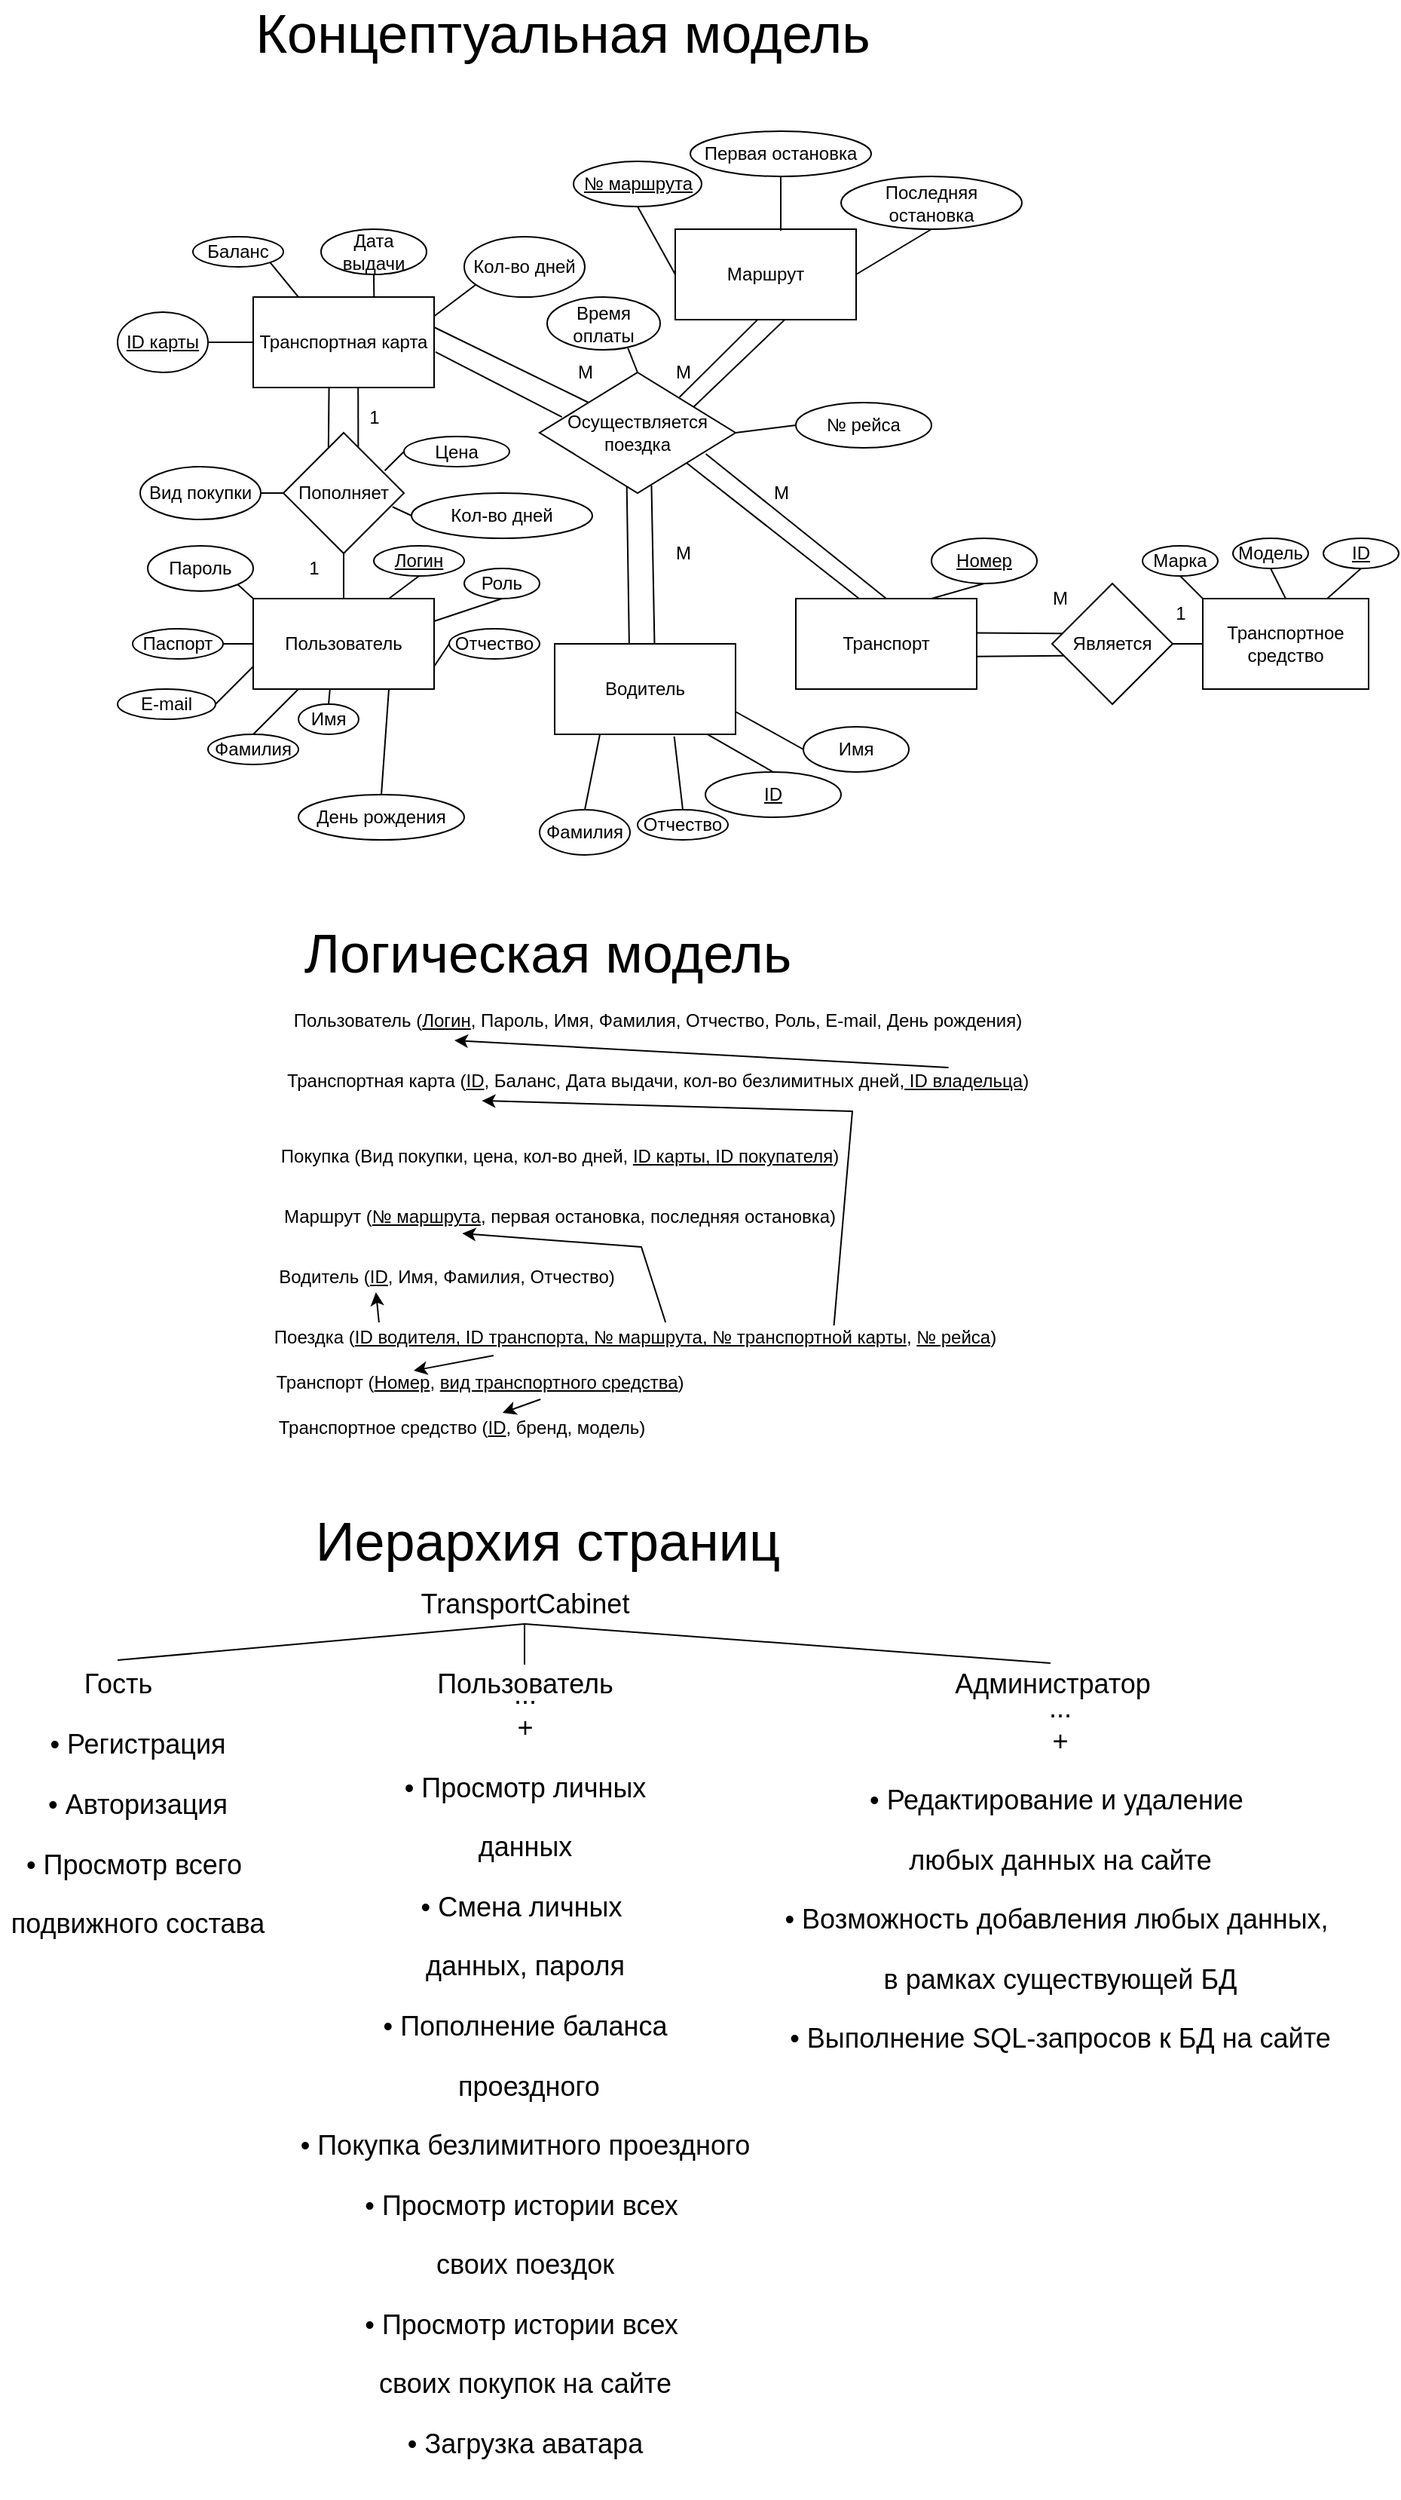 <mxfile version="15.8.7" type="device"><diagram id="BBsrVsb9NO6aEAZsvxdc" name="Страница 1"><mxGraphModel dx="2192" dy="865" grid="1" gridSize="10" guides="1" tooltips="1" connect="1" arrows="1" fold="1" page="1" pageScale="1" pageWidth="850" pageHeight="1100" math="0" shadow="0"><root><mxCell id="0"/><mxCell id="1" parent="0"/><mxCell id="VJ9PdGM6GAFw2BLf82Xo-2" value="Транспорт" style="rounded=0;whiteSpace=wrap;html=1;" parent="1" vertex="1"><mxGeometry x="470" y="480" width="120" height="60" as="geometry"/></mxCell><mxCell id="VJ9PdGM6GAFw2BLf82Xo-8" value="Транспортная карта" style="whiteSpace=wrap;html=1;" parent="1" vertex="1"><mxGeometry x="110" y="280" width="120" height="60" as="geometry"/></mxCell><mxCell id="VJ9PdGM6GAFw2BLf82Xo-9" value="Пользователь" style="rounded=0;whiteSpace=wrap;html=1;" parent="1" vertex="1"><mxGeometry x="110" y="480" width="120" height="60" as="geometry"/></mxCell><mxCell id="VJ9PdGM6GAFw2BLf82Xo-11" value="Пополняет" style="rhombus;whiteSpace=wrap;html=1;" parent="1" vertex="1"><mxGeometry x="130" y="370" width="80" height="80" as="geometry"/></mxCell><mxCell id="Q5PD0B3kbmkicRVHVQnM-1" value="" style="endArrow=none;html=1;rounded=0;exitX=0.5;exitY=0;exitDx=0;exitDy=0;entryX=0.5;entryY=1;entryDx=0;entryDy=0;" parent="1" source="VJ9PdGM6GAFw2BLf82Xo-9" target="VJ9PdGM6GAFw2BLf82Xo-11" edge="1"><mxGeometry width="50" height="50" relative="1" as="geometry"><mxPoint x="560" y="570" as="sourcePoint"/><mxPoint x="610" y="520" as="targetPoint"/></mxGeometry></mxCell><mxCell id="Q5PD0B3kbmkicRVHVQnM-2" value="" style="endArrow=none;html=1;rounded=0;exitX=0.374;exitY=0.121;exitDx=0;exitDy=0;entryX=0.419;entryY=1.003;entryDx=0;entryDy=0;entryPerimeter=0;exitPerimeter=0;" parent="1" source="VJ9PdGM6GAFw2BLf82Xo-11" target="VJ9PdGM6GAFw2BLf82Xo-8" edge="1"><mxGeometry width="50" height="50" relative="1" as="geometry"><mxPoint x="560" y="570" as="sourcePoint"/><mxPoint x="610" y="520" as="targetPoint"/></mxGeometry></mxCell><mxCell id="Q5PD0B3kbmkicRVHVQnM-3" value="" style="endArrow=none;html=1;rounded=0;entryX=0.58;entryY=1;entryDx=0;entryDy=0;entryPerimeter=0;exitX=0.621;exitY=0.124;exitDx=0;exitDy=0;exitPerimeter=0;" parent="1" source="VJ9PdGM6GAFw2BLf82Xo-11" target="VJ9PdGM6GAFw2BLf82Xo-8" edge="1"><mxGeometry width="50" height="50" relative="1" as="geometry"><mxPoint x="180" y="380" as="sourcePoint"/><mxPoint x="230" y="320" as="targetPoint"/></mxGeometry></mxCell><mxCell id="Q5PD0B3kbmkicRVHVQnM-4" value="1" style="text;html=1;align=center;verticalAlign=middle;resizable=0;points=[];autosize=1;strokeColor=none;fillColor=none;" parent="1" vertex="1"><mxGeometry x="140" y="450" width="20" height="20" as="geometry"/></mxCell><mxCell id="Q5PD0B3kbmkicRVHVQnM-5" value="1" style="text;html=1;align=center;verticalAlign=middle;resizable=0;points=[];autosize=1;strokeColor=none;fillColor=none;" parent="1" vertex="1"><mxGeometry x="180" y="350" width="20" height="20" as="geometry"/></mxCell><mxCell id="Q5PD0B3kbmkicRVHVQnM-6" value="&lt;u&gt;ID карты&lt;/u&gt;" style="ellipse;whiteSpace=wrap;html=1;" parent="1" vertex="1"><mxGeometry x="20" y="290" width="60" height="40" as="geometry"/></mxCell><mxCell id="Q5PD0B3kbmkicRVHVQnM-10" value="Баланс" style="ellipse;whiteSpace=wrap;html=1;" parent="1" vertex="1"><mxGeometry x="70" y="240" width="60" height="20" as="geometry"/></mxCell><mxCell id="Q5PD0B3kbmkicRVHVQnM-11" value="Дата выдачи" style="ellipse;whiteSpace=wrap;html=1;" parent="1" vertex="1"><mxGeometry x="155" y="235" width="70" height="30" as="geometry"/></mxCell><mxCell id="Q5PD0B3kbmkicRVHVQnM-12" value="Кол-во дней" style="ellipse;whiteSpace=wrap;html=1;" parent="1" vertex="1"><mxGeometry x="250" y="240" width="80" height="40" as="geometry"/></mxCell><mxCell id="y8G3c6xXSQOifNAGWiET-1" value="Водитель" style="rounded=0;whiteSpace=wrap;html=1;" parent="1" vertex="1"><mxGeometry x="310" y="510" width="120" height="60" as="geometry"/></mxCell><mxCell id="y8G3c6xXSQOifNAGWiET-21" value="" style="endArrow=none;html=1;rounded=0;entryX=0.571;entryY=0.937;entryDx=0;entryDy=0;entryPerimeter=0;exitX=0.552;exitY=0;exitDx=0;exitDy=0;exitPerimeter=0;" parent="1" source="y8G3c6xXSQOifNAGWiET-1" target="7fytejyC-Trc65dEIerY-5" edge="1"><mxGeometry width="50" height="50" relative="1" as="geometry"><mxPoint x="370" y="510" as="sourcePoint"/><mxPoint x="690" y="630" as="targetPoint"/></mxGeometry></mxCell><mxCell id="y8G3c6xXSQOifNAGWiET-33" value="Транспортное средство" style="rounded=0;whiteSpace=wrap;html=1;" parent="1" vertex="1"><mxGeometry x="740" y="480" width="110" height="60" as="geometry"/></mxCell><mxCell id="y8G3c6xXSQOifNAGWiET-34" value="Является" style="rhombus;whiteSpace=wrap;html=1;" parent="1" vertex="1"><mxGeometry x="640" y="470" width="80" height="80" as="geometry"/></mxCell><mxCell id="y8G3c6xXSQOifNAGWiET-35" value="" style="endArrow=none;html=1;rounded=0;exitX=1.002;exitY=0.38;exitDx=0;exitDy=0;exitPerimeter=0;entryX=0.084;entryY=0.414;entryDx=0;entryDy=0;entryPerimeter=0;" parent="1" source="VJ9PdGM6GAFw2BLf82Xo-2" target="y8G3c6xXSQOifNAGWiET-34" edge="1"><mxGeometry width="50" height="50" relative="1" as="geometry"><mxPoint x="517" y="480" as="sourcePoint"/><mxPoint x="670" y="503" as="targetPoint"/></mxGeometry></mxCell><mxCell id="y8G3c6xXSQOifNAGWiET-36" value="" style="endArrow=none;html=1;rounded=0;exitX=1.002;exitY=0.64;exitDx=0;exitDy=0;exitPerimeter=0;entryX=0.099;entryY=0.598;entryDx=0;entryDy=0;entryPerimeter=0;" parent="1" source="VJ9PdGM6GAFw2BLf82Xo-2" target="y8G3c6xXSQOifNAGWiET-34" edge="1"><mxGeometry width="50" height="50" relative="1" as="geometry"><mxPoint x="520" y="540" as="sourcePoint"/><mxPoint x="670" y="518" as="targetPoint"/></mxGeometry></mxCell><mxCell id="y8G3c6xXSQOifNAGWiET-37" value="" style="endArrow=none;html=1;rounded=0;entryX=0;entryY=0.5;entryDx=0;entryDy=0;exitX=1;exitY=0.5;exitDx=0;exitDy=0;" parent="1" source="y8G3c6xXSQOifNAGWiET-34" target="y8G3c6xXSQOifNAGWiET-33" edge="1"><mxGeometry width="50" height="50" relative="1" as="geometry"><mxPoint x="520" y="540" as="sourcePoint"/><mxPoint x="570" y="490" as="targetPoint"/></mxGeometry></mxCell><mxCell id="NyPLq1rfokeVwP26kTzo-1" value="" style="endArrow=none;html=1;rounded=0;exitX=1;exitY=0.5;exitDx=0;exitDy=0;entryX=0;entryY=0.5;entryDx=0;entryDy=0;" parent="1" source="Q5PD0B3kbmkicRVHVQnM-6" target="VJ9PdGM6GAFw2BLf82Xo-8" edge="1"><mxGeometry width="50" height="50" relative="1" as="geometry"><mxPoint x="470" y="460" as="sourcePoint"/><mxPoint x="520" y="410" as="targetPoint"/></mxGeometry></mxCell><mxCell id="NyPLq1rfokeVwP26kTzo-2" value="" style="endArrow=none;html=1;rounded=0;exitX=1;exitY=1;exitDx=0;exitDy=0;entryX=0.25;entryY=0;entryDx=0;entryDy=0;entryPerimeter=0;" parent="1" source="Q5PD0B3kbmkicRVHVQnM-10" target="VJ9PdGM6GAFw2BLf82Xo-8" edge="1"><mxGeometry width="50" height="50" relative="1" as="geometry"><mxPoint x="110" y="300" as="sourcePoint"/><mxPoint x="160" y="250" as="targetPoint"/></mxGeometry></mxCell><mxCell id="NyPLq1rfokeVwP26kTzo-3" value="" style="endArrow=none;html=1;rounded=0;entryX=0.5;entryY=1;entryDx=0;entryDy=0;exitX=0.668;exitY=0;exitDx=0;exitDy=0;exitPerimeter=0;" parent="1" source="VJ9PdGM6GAFw2BLf82Xo-8" target="Q5PD0B3kbmkicRVHVQnM-11" edge="1"><mxGeometry width="50" height="50" relative="1" as="geometry"><mxPoint x="170" y="310" as="sourcePoint"/><mxPoint x="220" y="260" as="targetPoint"/></mxGeometry></mxCell><mxCell id="NyPLq1rfokeVwP26kTzo-4" value="" style="endArrow=none;html=1;rounded=0;exitX=1;exitY=0.212;exitDx=0;exitDy=0;exitPerimeter=0;entryX=0.097;entryY=0.794;entryDx=0;entryDy=0;entryPerimeter=0;" parent="1" source="VJ9PdGM6GAFw2BLf82Xo-8" target="Q5PD0B3kbmkicRVHVQnM-12" edge="1"><mxGeometry width="50" height="50" relative="1" as="geometry"><mxPoint x="250" y="320" as="sourcePoint"/><mxPoint x="260" y="270" as="targetPoint"/></mxGeometry></mxCell><mxCell id="NyPLq1rfokeVwP26kTzo-6" value="Паспорт" style="ellipse;whiteSpace=wrap;html=1;" parent="1" vertex="1"><mxGeometry x="30" y="500" width="60" height="20" as="geometry"/></mxCell><mxCell id="NyPLq1rfokeVwP26kTzo-7" value="Марка" style="ellipse;whiteSpace=wrap;html=1;" parent="1" vertex="1"><mxGeometry x="700" y="445" width="50" height="20" as="geometry"/></mxCell><mxCell id="NyPLq1rfokeVwP26kTzo-8" value="Модель" style="ellipse;whiteSpace=wrap;html=1;" parent="1" vertex="1"><mxGeometry x="760" y="440" width="50" height="20" as="geometry"/></mxCell><mxCell id="NyPLq1rfokeVwP26kTzo-9" value="&lt;u&gt;Номер&lt;/u&gt;" style="ellipse;whiteSpace=wrap;html=1;" parent="1" vertex="1"><mxGeometry x="560" y="440" width="70" height="30" as="geometry"/></mxCell><mxCell id="NyPLq1rfokeVwP26kTzo-10" value="&lt;u&gt;ID&lt;/u&gt;" style="ellipse;whiteSpace=wrap;html=1;" parent="1" vertex="1"><mxGeometry x="820" y="440" width="50" height="20" as="geometry"/></mxCell><mxCell id="NyPLq1rfokeVwP26kTzo-11" value="" style="endArrow=none;html=1;rounded=0;exitX=0.5;exitY=1;exitDx=0;exitDy=0;entryX=0;entryY=0;entryDx=0;entryDy=0;" parent="1" source="NyPLq1rfokeVwP26kTzo-7" target="y8G3c6xXSQOifNAGWiET-33" edge="1"><mxGeometry width="50" height="50" relative="1" as="geometry"><mxPoint x="480" y="280" as="sourcePoint"/><mxPoint x="530" y="230" as="targetPoint"/></mxGeometry></mxCell><mxCell id="NyPLq1rfokeVwP26kTzo-13" value="" style="endArrow=none;html=1;rounded=0;exitX=0.75;exitY=0;exitDx=0;exitDy=0;entryX=0.5;entryY=1;entryDx=0;entryDy=0;" parent="1" source="y8G3c6xXSQOifNAGWiET-33" target="NyPLq1rfokeVwP26kTzo-10" edge="1"><mxGeometry width="50" height="50" relative="1" as="geometry"><mxPoint x="640" y="260" as="sourcePoint"/><mxPoint x="690" y="210" as="targetPoint"/></mxGeometry></mxCell><mxCell id="NyPLq1rfokeVwP26kTzo-14" value="" style="endArrow=none;html=1;rounded=0;exitX=0.5;exitY=0;exitDx=0;exitDy=0;entryX=0.5;entryY=1;entryDx=0;entryDy=0;" parent="1" source="y8G3c6xXSQOifNAGWiET-33" target="NyPLq1rfokeVwP26kTzo-8" edge="1"><mxGeometry width="50" height="50" relative="1" as="geometry"><mxPoint x="610" y="250" as="sourcePoint"/><mxPoint x="660" y="200" as="targetPoint"/></mxGeometry></mxCell><mxCell id="NyPLq1rfokeVwP26kTzo-15" value="" style="endArrow=none;html=1;rounded=0;exitX=0.75;exitY=0;exitDx=0;exitDy=0;entryX=0.5;entryY=1;entryDx=0;entryDy=0;" parent="1" source="VJ9PdGM6GAFw2BLf82Xo-2" target="NyPLq1rfokeVwP26kTzo-9" edge="1"><mxGeometry width="50" height="50" relative="1" as="geometry"><mxPoint x="670" y="410" as="sourcePoint"/><mxPoint x="720" y="360" as="targetPoint"/></mxGeometry></mxCell><mxCell id="NyPLq1rfokeVwP26kTzo-16" value="" style="endArrow=none;html=1;rounded=0;entryX=0;entryY=0.5;entryDx=0;entryDy=0;exitX=1;exitY=0.5;exitDx=0;exitDy=0;" parent="1" source="NyPLq1rfokeVwP26kTzo-6" target="VJ9PdGM6GAFw2BLf82Xo-9" edge="1"><mxGeometry width="50" height="50" relative="1" as="geometry"><mxPoint x="50" y="600" as="sourcePoint"/><mxPoint x="100" y="550" as="targetPoint"/></mxGeometry></mxCell><mxCell id="NyPLq1rfokeVwP26kTzo-17" value="Фамилия" style="ellipse;whiteSpace=wrap;html=1;" parent="1" vertex="1"><mxGeometry x="80" y="570" width="60" height="20" as="geometry"/></mxCell><mxCell id="NyPLq1rfokeVwP26kTzo-18" value="Имя" style="ellipse;whiteSpace=wrap;html=1;" parent="1" vertex="1"><mxGeometry x="140" y="550" width="40" height="20" as="geometry"/></mxCell><mxCell id="NyPLq1rfokeVwP26kTzo-19" value="Отчество" style="ellipse;whiteSpace=wrap;html=1;" parent="1" vertex="1"><mxGeometry x="240" y="500" width="60" height="20" as="geometry"/></mxCell><mxCell id="NyPLq1rfokeVwP26kTzo-20" value="" style="endArrow=none;html=1;rounded=0;entryX=0.25;entryY=1;entryDx=0;entryDy=0;exitX=0.5;exitY=0;exitDx=0;exitDy=0;" parent="1" source="NyPLq1rfokeVwP26kTzo-17" target="VJ9PdGM6GAFw2BLf82Xo-9" edge="1"><mxGeometry width="50" height="50" relative="1" as="geometry"><mxPoint x="100" y="600" as="sourcePoint"/><mxPoint x="150" y="550" as="targetPoint"/></mxGeometry></mxCell><mxCell id="NyPLq1rfokeVwP26kTzo-21" value="" style="endArrow=none;html=1;rounded=0;entryX=0.424;entryY=1.004;entryDx=0;entryDy=0;entryPerimeter=0;exitX=0.5;exitY=0;exitDx=0;exitDy=0;" parent="1" source="NyPLq1rfokeVwP26kTzo-18" target="VJ9PdGM6GAFw2BLf82Xo-9" edge="1"><mxGeometry width="50" height="50" relative="1" as="geometry"><mxPoint x="130" y="650" as="sourcePoint"/><mxPoint x="180" y="600" as="targetPoint"/></mxGeometry></mxCell><mxCell id="NyPLq1rfokeVwP26kTzo-22" value="" style="endArrow=none;html=1;rounded=0;entryX=1;entryY=0.75;entryDx=0;entryDy=0;exitX=0;exitY=0.5;exitDx=0;exitDy=0;" parent="1" source="NyPLq1rfokeVwP26kTzo-19" target="VJ9PdGM6GAFw2BLf82Xo-9" edge="1"><mxGeometry width="50" height="50" relative="1" as="geometry"><mxPoint x="210" y="670" as="sourcePoint"/><mxPoint x="260" y="620" as="targetPoint"/></mxGeometry></mxCell><mxCell id="NyPLq1rfokeVwP26kTzo-45" value="1" style="text;html=1;align=center;verticalAlign=middle;resizable=0;points=[];autosize=1;strokeColor=none;fillColor=none;" parent="1" vertex="1"><mxGeometry x="715" y="480" width="20" height="20" as="geometry"/></mxCell><mxCell id="NyPLq1rfokeVwP26kTzo-46" value="М" style="text;html=1;align=center;verticalAlign=middle;resizable=0;points=[];autosize=1;strokeColor=none;fillColor=none;" parent="1" vertex="1"><mxGeometry x="630" y="470" width="30" height="20" as="geometry"/></mxCell><mxCell id="NyPLq1rfokeVwP26kTzo-51" value="&lt;u&gt;ID&lt;br&gt;&lt;/u&gt;" style="ellipse;whiteSpace=wrap;html=1;" parent="1" vertex="1"><mxGeometry x="410" y="595" width="90" height="30" as="geometry"/></mxCell><mxCell id="NyPLq1rfokeVwP26kTzo-52" value="" style="endArrow=none;html=1;rounded=0;exitX=0.5;exitY=0;exitDx=0;exitDy=0;entryX=0.847;entryY=1.004;entryDx=0;entryDy=0;entryPerimeter=0;" parent="1" source="NyPLq1rfokeVwP26kTzo-51" target="y8G3c6xXSQOifNAGWiET-1" edge="1"><mxGeometry width="50" height="50" relative="1" as="geometry"><mxPoint x="470" y="760" as="sourcePoint"/><mxPoint x="520" y="710" as="targetPoint"/></mxGeometry></mxCell><mxCell id="NyPLq1rfokeVwP26kTzo-54" value="&lt;u&gt;Логин&lt;/u&gt;" style="ellipse;whiteSpace=wrap;html=1;" parent="1" vertex="1"><mxGeometry x="190" y="445" width="60" height="20" as="geometry"/></mxCell><mxCell id="NyPLq1rfokeVwP26kTzo-57" value="Пароль" style="ellipse;whiteSpace=wrap;html=1;" parent="1" vertex="1"><mxGeometry x="40" y="445" width="70" height="30" as="geometry"/></mxCell><mxCell id="NyPLq1rfokeVwP26kTzo-58" value="" style="endArrow=none;html=1;rounded=0;exitX=0.75;exitY=0;exitDx=0;exitDy=0;entryX=0.5;entryY=1;entryDx=0;entryDy=0;" parent="1" source="VJ9PdGM6GAFw2BLf82Xo-9" target="NyPLq1rfokeVwP26kTzo-54" edge="1"><mxGeometry width="50" height="50" relative="1" as="geometry"><mxPoint x="270" y="530" as="sourcePoint"/><mxPoint x="250" y="470" as="targetPoint"/></mxGeometry></mxCell><mxCell id="NyPLq1rfokeVwP26kTzo-59" value="" style="endArrow=none;html=1;rounded=0;entryX=1;entryY=1;entryDx=0;entryDy=0;exitX=0;exitY=0;exitDx=0;exitDy=0;" parent="1" source="VJ9PdGM6GAFw2BLf82Xo-9" target="NyPLq1rfokeVwP26kTzo-57" edge="1"><mxGeometry width="50" height="50" relative="1" as="geometry"><mxPoint x="90" y="520" as="sourcePoint"/><mxPoint x="140" y="470" as="targetPoint"/></mxGeometry></mxCell><mxCell id="o10xM4zknLzZU_p4f_Pc-1" value="Роль" style="ellipse;whiteSpace=wrap;html=1;" parent="1" vertex="1"><mxGeometry x="250" y="460" width="50" height="20" as="geometry"/></mxCell><mxCell id="o10xM4zknLzZU_p4f_Pc-2" value="" style="endArrow=none;html=1;rounded=0;exitX=1;exitY=0.25;exitDx=0;exitDy=0;entryX=0.5;entryY=1;entryDx=0;entryDy=0;" parent="1" source="VJ9PdGM6GAFw2BLf82Xo-9" target="o10xM4zknLzZU_p4f_Pc-1" edge="1"><mxGeometry width="50" height="50" relative="1" as="geometry"><mxPoint x="370" y="510" as="sourcePoint"/><mxPoint x="420" y="460" as="targetPoint"/></mxGeometry></mxCell><mxCell id="7fytejyC-Trc65dEIerY-5" value="Осуществляется поездка" style="rhombus;whiteSpace=wrap;html=1;" parent="1" vertex="1"><mxGeometry x="300" y="330" width="130" height="80" as="geometry"/></mxCell><mxCell id="7fytejyC-Trc65dEIerY-7" value="№ рейса" style="ellipse;whiteSpace=wrap;html=1;" parent="1" vertex="1"><mxGeometry x="470" y="350" width="90" height="30" as="geometry"/></mxCell><mxCell id="7fytejyC-Trc65dEIerY-8" value="" style="endArrow=none;html=1;rounded=0;exitX=0;exitY=0;exitDx=0;exitDy=0;" parent="1" source="7fytejyC-Trc65dEIerY-5" edge="1"><mxGeometry width="50" height="50" relative="1" as="geometry"><mxPoint x="270" y="360" as="sourcePoint"/><mxPoint x="230" y="300" as="targetPoint"/></mxGeometry></mxCell><mxCell id="7fytejyC-Trc65dEIerY-9" value="" style="endArrow=none;html=1;rounded=0;exitX=0.114;exitY=0.37;exitDx=0;exitDy=0;exitPerimeter=0;entryX=1.008;entryY=0.607;entryDx=0;entryDy=0;entryPerimeter=0;" parent="1" source="7fytejyC-Trc65dEIerY-5" target="VJ9PdGM6GAFw2BLf82Xo-8" edge="1"><mxGeometry width="50" height="50" relative="1" as="geometry"><mxPoint x="420" y="510" as="sourcePoint"/><mxPoint x="470" y="460" as="targetPoint"/></mxGeometry></mxCell><mxCell id="7fytejyC-Trc65dEIerY-10" value="" style="endArrow=none;html=1;rounded=0;exitX=0.35;exitY=0;exitDx=0;exitDy=0;entryX=1;entryY=1;entryDx=0;entryDy=0;exitPerimeter=0;" parent="1" source="VJ9PdGM6GAFw2BLf82Xo-2" target="7fytejyC-Trc65dEIerY-5" edge="1"><mxGeometry width="50" height="50" relative="1" as="geometry"><mxPoint x="450" y="470" as="sourcePoint"/><mxPoint x="500" y="420" as="targetPoint"/></mxGeometry></mxCell><mxCell id="7fytejyC-Trc65dEIerY-12" value="М" style="text;html=1;align=center;verticalAlign=middle;resizable=0;points=[];autosize=1;strokeColor=none;fillColor=none;" parent="1" vertex="1"><mxGeometry x="315" y="320" width="30" height="20" as="geometry"/></mxCell><mxCell id="7fytejyC-Trc65dEIerY-13" value="М" style="text;html=1;align=center;verticalAlign=middle;resizable=0;points=[];autosize=1;strokeColor=none;fillColor=none;" parent="1" vertex="1"><mxGeometry x="445" y="400" width="30" height="20" as="geometry"/></mxCell><mxCell id="7fytejyC-Trc65dEIerY-15" value="" style="endArrow=none;html=1;rounded=0;entryX=0;entryY=0.5;entryDx=0;entryDy=0;exitX=1;exitY=0.5;exitDx=0;exitDy=0;" parent="1" source="7fytejyC-Trc65dEIerY-5" target="7fytejyC-Trc65dEIerY-7" edge="1"><mxGeometry width="50" height="50" relative="1" as="geometry"><mxPoint x="500" y="430" as="sourcePoint"/><mxPoint x="550" y="380" as="targetPoint"/></mxGeometry></mxCell><mxCell id="7fytejyC-Trc65dEIerY-17" value="Имя" style="ellipse;whiteSpace=wrap;html=1;" parent="1" vertex="1"><mxGeometry x="475" y="565" width="70" height="30" as="geometry"/></mxCell><mxCell id="7fytejyC-Trc65dEIerY-18" value="Фамилия" style="ellipse;whiteSpace=wrap;html=1;" parent="1" vertex="1"><mxGeometry x="300" y="620" width="60" height="30" as="geometry"/></mxCell><mxCell id="7fytejyC-Trc65dEIerY-19" value="" style="endArrow=none;html=1;rounded=0;exitX=0.5;exitY=0;exitDx=0;exitDy=0;entryX=0.25;entryY=1;entryDx=0;entryDy=0;" parent="1" source="7fytejyC-Trc65dEIerY-18" target="y8G3c6xXSQOifNAGWiET-1" edge="1"><mxGeometry width="50" height="50" relative="1" as="geometry"><mxPoint x="420" y="580" as="sourcePoint"/><mxPoint x="470" y="530" as="targetPoint"/></mxGeometry></mxCell><mxCell id="7fytejyC-Trc65dEIerY-20" value="" style="endArrow=none;html=1;rounded=0;exitX=0;exitY=0.5;exitDx=0;exitDy=0;entryX=1;entryY=0.75;entryDx=0;entryDy=0;" parent="1" source="7fytejyC-Trc65dEIerY-17" target="y8G3c6xXSQOifNAGWiET-1" edge="1"><mxGeometry width="50" height="50" relative="1" as="geometry"><mxPoint x="420" y="590" as="sourcePoint"/><mxPoint x="470" y="540" as="targetPoint"/></mxGeometry></mxCell><mxCell id="7fytejyC-Trc65dEIerY-21" value="М" style="text;html=1;align=center;verticalAlign=middle;resizable=0;points=[];autosize=1;strokeColor=none;fillColor=none;" parent="1" vertex="1"><mxGeometry x="380" y="440" width="30" height="20" as="geometry"/></mxCell><mxCell id="7fytejyC-Trc65dEIerY-22" value="" style="endArrow=none;html=1;rounded=0;entryX=0.445;entryY=0.95;entryDx=0;entryDy=0;entryPerimeter=0;exitX=0.412;exitY=-0.007;exitDx=0;exitDy=0;exitPerimeter=0;" parent="1" source="y8G3c6xXSQOifNAGWiET-1" target="7fytejyC-Trc65dEIerY-5" edge="1"><mxGeometry width="50" height="50" relative="1" as="geometry"><mxPoint x="260" y="460" as="sourcePoint"/><mxPoint x="310" y="410" as="targetPoint"/></mxGeometry></mxCell><mxCell id="7fytejyC-Trc65dEIerY-23" value="" style="endArrow=none;html=1;rounded=0;entryX=0.848;entryY=0.675;entryDx=0;entryDy=0;entryPerimeter=0;exitX=0.5;exitY=0;exitDx=0;exitDy=0;" parent="1" source="VJ9PdGM6GAFw2BLf82Xo-2" target="7fytejyC-Trc65dEIerY-5" edge="1"><mxGeometry width="50" height="50" relative="1" as="geometry"><mxPoint x="460" y="480" as="sourcePoint"/><mxPoint x="510" y="430" as="targetPoint"/></mxGeometry></mxCell><mxCell id="4inREleyejsh6tAs8R5Q-1" value="" style="endArrow=none;html=1;rounded=0;exitX=0.714;exitY=0.205;exitDx=0;exitDy=0;exitPerimeter=0;entryX=0.458;entryY=0.995;entryDx=0;entryDy=0;entryPerimeter=0;" parent="1" source="7fytejyC-Trc65dEIerY-5" target="4inREleyejsh6tAs8R5Q-3" edge="1"><mxGeometry width="50" height="50" relative="1" as="geometry"><mxPoint x="390" y="350" as="sourcePoint"/><mxPoint x="440" y="300" as="targetPoint"/></mxGeometry></mxCell><mxCell id="4inREleyejsh6tAs8R5Q-2" value="" style="endArrow=none;html=1;rounded=0;exitX=0.787;exitY=0.284;exitDx=0;exitDy=0;exitPerimeter=0;entryX=0.605;entryY=1.001;entryDx=0;entryDy=0;entryPerimeter=0;" parent="1" source="7fytejyC-Trc65dEIerY-5" target="4inREleyejsh6tAs8R5Q-3" edge="1"><mxGeometry width="50" height="50" relative="1" as="geometry"><mxPoint x="390" y="350" as="sourcePoint"/><mxPoint x="450" y="310" as="targetPoint"/></mxGeometry></mxCell><mxCell id="4inREleyejsh6tAs8R5Q-3" value="Маршрут" style="rounded=0;whiteSpace=wrap;html=1;" parent="1" vertex="1"><mxGeometry x="390" y="235" width="120" height="60" as="geometry"/></mxCell><mxCell id="4inREleyejsh6tAs8R5Q-4" value="&lt;u&gt;№ маршрута&lt;/u&gt;" style="ellipse;whiteSpace=wrap;html=1;" parent="1" vertex="1"><mxGeometry x="322.5" y="190" width="85" height="30" as="geometry"/></mxCell><mxCell id="4inREleyejsh6tAs8R5Q-5" value="Первая остановка" style="ellipse;whiteSpace=wrap;html=1;" parent="1" vertex="1"><mxGeometry x="400" y="170" width="120" height="30" as="geometry"/></mxCell><mxCell id="4inREleyejsh6tAs8R5Q-6" value="Последняя остановка" style="ellipse;whiteSpace=wrap;html=1;" parent="1" vertex="1"><mxGeometry x="500" y="200" width="120" height="35" as="geometry"/></mxCell><mxCell id="4inREleyejsh6tAs8R5Q-7" value="" style="endArrow=none;html=1;rounded=0;entryX=0.5;entryY=1;entryDx=0;entryDy=0;exitX=0;exitY=0.5;exitDx=0;exitDy=0;" parent="1" source="4inREleyejsh6tAs8R5Q-3" target="4inREleyejsh6tAs8R5Q-4" edge="1"><mxGeometry width="50" height="50" relative="1" as="geometry"><mxPoint x="360" y="300" as="sourcePoint"/><mxPoint x="410" y="250" as="targetPoint"/></mxGeometry></mxCell><mxCell id="4inREleyejsh6tAs8R5Q-8" value="" style="endArrow=none;html=1;rounded=0;entryX=0.5;entryY=1;entryDx=0;entryDy=0;" parent="1" target="4inREleyejsh6tAs8R5Q-5" edge="1"><mxGeometry width="50" height="50" relative="1" as="geometry"><mxPoint x="460" y="236" as="sourcePoint"/><mxPoint x="440" y="170" as="targetPoint"/></mxGeometry></mxCell><mxCell id="4inREleyejsh6tAs8R5Q-9" value="" style="endArrow=none;html=1;rounded=0;entryX=0.5;entryY=1;entryDx=0;entryDy=0;exitX=1;exitY=0.5;exitDx=0;exitDy=0;" parent="1" source="4inREleyejsh6tAs8R5Q-3" target="4inREleyejsh6tAs8R5Q-6" edge="1"><mxGeometry width="50" height="50" relative="1" as="geometry"><mxPoint x="530" y="310" as="sourcePoint"/><mxPoint x="580" y="260" as="targetPoint"/></mxGeometry></mxCell><mxCell id="4inREleyejsh6tAs8R5Q-10" value="М" style="text;html=1;align=center;verticalAlign=middle;resizable=0;points=[];autosize=1;strokeColor=none;fillColor=none;" parent="1" vertex="1"><mxGeometry x="380" y="320" width="30" height="20" as="geometry"/></mxCell><mxCell id="4inREleyejsh6tAs8R5Q-11" value="Вид покупки" style="ellipse;whiteSpace=wrap;html=1;" parent="1" vertex="1"><mxGeometry x="35" y="392.5" width="80" height="35" as="geometry"/></mxCell><mxCell id="4inREleyejsh6tAs8R5Q-12" value="Цена" style="ellipse;whiteSpace=wrap;html=1;" parent="1" vertex="1"><mxGeometry x="210" y="372.5" width="70" height="20" as="geometry"/></mxCell><mxCell id="4inREleyejsh6tAs8R5Q-13" value="Кол-во дней" style="ellipse;whiteSpace=wrap;html=1;" parent="1" vertex="1"><mxGeometry x="215" y="410" width="120" height="30" as="geometry"/></mxCell><mxCell id="4inREleyejsh6tAs8R5Q-14" value="" style="endArrow=none;html=1;rounded=0;entryX=0;entryY=0.5;entryDx=0;entryDy=0;exitX=1;exitY=0.5;exitDx=0;exitDy=0;" parent="1" source="4inREleyejsh6tAs8R5Q-11" target="VJ9PdGM6GAFw2BLf82Xo-11" edge="1"><mxGeometry width="50" height="50" relative="1" as="geometry"><mxPoint x="40" y="430" as="sourcePoint"/><mxPoint x="90" y="380" as="targetPoint"/></mxGeometry></mxCell><mxCell id="4inREleyejsh6tAs8R5Q-15" value="" style="endArrow=none;html=1;rounded=0;entryX=0;entryY=0.5;entryDx=0;entryDy=0;exitX=0.905;exitY=0.614;exitDx=0;exitDy=0;exitPerimeter=0;" parent="1" source="VJ9PdGM6GAFw2BLf82Xo-11" target="4inREleyejsh6tAs8R5Q-13" edge="1"><mxGeometry width="50" height="50" relative="1" as="geometry"><mxPoint x="150" y="450" as="sourcePoint"/><mxPoint x="200" y="400" as="targetPoint"/></mxGeometry></mxCell><mxCell id="4inREleyejsh6tAs8R5Q-16" value="" style="endArrow=none;html=1;rounded=0;entryX=0;entryY=0.5;entryDx=0;entryDy=0;exitX=0.841;exitY=0.314;exitDx=0;exitDy=0;exitPerimeter=0;" parent="1" source="VJ9PdGM6GAFw2BLf82Xo-11" target="4inREleyejsh6tAs8R5Q-12" edge="1"><mxGeometry width="50" height="50" relative="1" as="geometry"><mxPoint x="200" y="440" as="sourcePoint"/><mxPoint x="250" y="390" as="targetPoint"/></mxGeometry></mxCell><mxCell id="4inREleyejsh6tAs8R5Q-17" value="Время оплаты" style="ellipse;whiteSpace=wrap;html=1;" parent="1" vertex="1"><mxGeometry x="305" y="280" width="75" height="35" as="geometry"/></mxCell><mxCell id="4inREleyejsh6tAs8R5Q-18" value="" style="endArrow=none;html=1;rounded=0;entryX=0.715;entryY=0.971;entryDx=0;entryDy=0;entryPerimeter=0;exitX=0.5;exitY=0;exitDx=0;exitDy=0;" parent="1" source="7fytejyC-Trc65dEIerY-5" target="4inREleyejsh6tAs8R5Q-17" edge="1"><mxGeometry width="50" height="50" relative="1" as="geometry"><mxPoint x="360" y="360" as="sourcePoint"/><mxPoint x="410" y="310" as="targetPoint"/></mxGeometry></mxCell><mxCell id="4inREleyejsh6tAs8R5Q-19" value="Отчество" style="ellipse;whiteSpace=wrap;html=1;" parent="1" vertex="1"><mxGeometry x="365" y="620" width="60" height="20" as="geometry"/></mxCell><mxCell id="4inREleyejsh6tAs8R5Q-20" value="" style="endArrow=none;html=1;rounded=0;entryX=0.661;entryY=1.024;entryDx=0;entryDy=0;exitX=0.5;exitY=0;exitDx=0;exitDy=0;entryPerimeter=0;" parent="1" source="4inREleyejsh6tAs8R5Q-19" target="y8G3c6xXSQOifNAGWiET-1" edge="1"><mxGeometry width="50" height="50" relative="1" as="geometry"><mxPoint x="310" y="620" as="sourcePoint"/><mxPoint x="360" y="570" as="targetPoint"/></mxGeometry></mxCell><mxCell id="4inREleyejsh6tAs8R5Q-22" value="E-mail" style="ellipse;whiteSpace=wrap;html=1;" parent="1" vertex="1"><mxGeometry x="20" y="540" width="65" height="20" as="geometry"/></mxCell><mxCell id="4inREleyejsh6tAs8R5Q-23" value="" style="endArrow=none;html=1;rounded=0;entryX=0;entryY=0.75;entryDx=0;entryDy=0;exitX=1;exitY=0.5;exitDx=0;exitDy=0;" parent="1" source="4inREleyejsh6tAs8R5Q-22" target="VJ9PdGM6GAFw2BLf82Xo-9" edge="1"><mxGeometry width="50" height="50" relative="1" as="geometry"><mxPoint x="70" y="580" as="sourcePoint"/><mxPoint x="120" y="530" as="targetPoint"/></mxGeometry></mxCell><mxCell id="4inREleyejsh6tAs8R5Q-25" value="День рождения" style="ellipse;whiteSpace=wrap;html=1;" parent="1" vertex="1"><mxGeometry x="140" y="610" width="110" height="30" as="geometry"/></mxCell><mxCell id="4inREleyejsh6tAs8R5Q-26" value="" style="endArrow=none;html=1;rounded=0;entryX=0.75;entryY=1;entryDx=0;entryDy=0;exitX=0.5;exitY=0;exitDx=0;exitDy=0;" parent="1" source="4inREleyejsh6tAs8R5Q-25" target="VJ9PdGM6GAFw2BLf82Xo-9" edge="1"><mxGeometry width="50" height="50" relative="1" as="geometry"><mxPoint x="200" y="600" as="sourcePoint"/><mxPoint x="250" y="550" as="targetPoint"/></mxGeometry></mxCell><mxCell id="_qdh-gAgdIV1HucqHSo--1" value="Пользователь (&lt;u&gt;Логин&lt;/u&gt;, Пароль, Имя, Фамилия, Отчество, Роль, E-mail, День рождения)" style="text;html=1;align=center;verticalAlign=middle;resizable=0;points=[];autosize=1;strokeColor=none;fillColor=none;" vertex="1" parent="1"><mxGeometry x="127.5" y="750" width="500" height="20" as="geometry"/></mxCell><mxCell id="_qdh-gAgdIV1HucqHSo--2" value="Транспортная карта (&lt;u&gt;ID&lt;/u&gt;, Баланс, Дата выдачи, кол-во безлимитных дней,&lt;u&gt; ID владельца&lt;/u&gt;)" style="text;html=1;align=center;verticalAlign=middle;resizable=0;points=[];autosize=1;strokeColor=none;fillColor=none;" vertex="1" parent="1"><mxGeometry x="122.5" y="790" width="510" height="20" as="geometry"/></mxCell><mxCell id="_qdh-gAgdIV1HucqHSo--3" value="Покупка (Вид покупки, цена, кол-во дней, &lt;u&gt;ID карты, ID покупателя&lt;/u&gt;)" style="text;html=1;align=center;verticalAlign=middle;resizable=0;points=[];autosize=1;strokeColor=none;fillColor=none;" vertex="1" parent="1"><mxGeometry x="117.5" y="840" width="390" height="20" as="geometry"/></mxCell><mxCell id="_qdh-gAgdIV1HucqHSo--4" value="Маршрут (&lt;u&gt;№ маршрута&lt;/u&gt;, первая остановка, последняя остановка)" style="text;html=1;align=center;verticalAlign=middle;resizable=0;points=[];autosize=1;strokeColor=none;fillColor=none;" vertex="1" parent="1"><mxGeometry x="122.5" y="880" width="380" height="20" as="geometry"/></mxCell><mxCell id="_qdh-gAgdIV1HucqHSo--5" value="Водитель (&lt;u&gt;ID&lt;/u&gt;, Имя, Фамилия, Отчество)" style="text;html=1;align=center;verticalAlign=middle;resizable=0;points=[];autosize=1;strokeColor=none;fillColor=none;" vertex="1" parent="1"><mxGeometry x="117.5" y="920" width="240" height="20" as="geometry"/></mxCell><mxCell id="_qdh-gAgdIV1HucqHSo--6" value="Транспорт (&lt;u&gt;Номер&lt;/u&gt;, &lt;u&gt;вид транспортного средства&lt;/u&gt;)" style="text;html=1;align=center;verticalAlign=middle;resizable=0;points=[];autosize=1;strokeColor=none;fillColor=none;" vertex="1" parent="1"><mxGeometry x="115" y="990" width="290" height="20" as="geometry"/></mxCell><mxCell id="_qdh-gAgdIV1HucqHSo--7" value="Транспортное средство (&lt;u&gt;ID&lt;/u&gt;, бренд, модель)" style="text;html=1;align=center;verticalAlign=middle;resizable=0;points=[];autosize=1;strokeColor=none;fillColor=none;" vertex="1" parent="1"><mxGeometry x="117.5" y="1020" width="260" height="20" as="geometry"/></mxCell><mxCell id="_qdh-gAgdIV1HucqHSo--8" value="Поездка (&lt;u&gt;ID водителя, ID транспорта, № маршрута, № транспортной карты&lt;/u&gt;, &lt;u&gt;№ рейса&lt;/u&gt;)" style="text;html=1;align=center;verticalAlign=middle;resizable=0;points=[];autosize=1;strokeColor=none;fillColor=none;" vertex="1" parent="1"><mxGeometry x="117.5" y="960" width="490" height="20" as="geometry"/></mxCell><mxCell id="_qdh-gAgdIV1HucqHSo--9" value="" style="endArrow=classic;html=1;rounded=0;exitX=0.155;exitY=0;exitDx=0;exitDy=0;exitPerimeter=0;entryX=0.308;entryY=1;entryDx=0;entryDy=0;entryPerimeter=0;" edge="1" parent="1" source="_qdh-gAgdIV1HucqHSo--8" target="_qdh-gAgdIV1HucqHSo--5"><mxGeometry width="50" height="50" relative="1" as="geometry"><mxPoint x="207.5" y="950" as="sourcePoint"/><mxPoint x="193.5" y="950" as="targetPoint"/></mxGeometry></mxCell><mxCell id="_qdh-gAgdIV1HucqHSo--10" value="" style="endArrow=classic;html=1;rounded=0;exitX=0.31;exitY=1.1;exitDx=0;exitDy=0;exitPerimeter=0;entryX=0.35;entryY=0.1;entryDx=0;entryDy=0;entryPerimeter=0;" edge="1" parent="1" source="_qdh-gAgdIV1HucqHSo--8" target="_qdh-gAgdIV1HucqHSo--6"><mxGeometry width="50" height="50" relative="1" as="geometry"><mxPoint x="257.5" y="1050" as="sourcePoint"/><mxPoint x="307.5" y="1000" as="targetPoint"/></mxGeometry></mxCell><mxCell id="_qdh-gAgdIV1HucqHSo--11" value="" style="endArrow=classic;html=1;rounded=0;exitX=0.64;exitY=1.05;exitDx=0;exitDy=0;exitPerimeter=0;" edge="1" parent="1" source="_qdh-gAgdIV1HucqHSo--6" target="_qdh-gAgdIV1HucqHSo--7"><mxGeometry width="50" height="50" relative="1" as="geometry"><mxPoint x="347.5" y="1070" as="sourcePoint"/><mxPoint x="397.5" y="1020" as="targetPoint"/></mxGeometry></mxCell><mxCell id="_qdh-gAgdIV1HucqHSo--12" value="" style="endArrow=classic;html=1;rounded=0;exitX=0.543;exitY=0;exitDx=0;exitDy=0;exitPerimeter=0;entryX=0.332;entryY=1.05;entryDx=0;entryDy=0;entryPerimeter=0;" edge="1" parent="1" source="_qdh-gAgdIV1HucqHSo--8" target="_qdh-gAgdIV1HucqHSo--4"><mxGeometry width="50" height="50" relative="1" as="geometry"><mxPoint x="367.5" y="960" as="sourcePoint"/><mxPoint x="417.5" y="910" as="targetPoint"/><Array as="points"><mxPoint x="367.5" y="910"/></Array></mxGeometry></mxCell><mxCell id="_qdh-gAgdIV1HucqHSo--13" value="" style="endArrow=classic;html=1;rounded=0;exitX=0.771;exitY=0.1;exitDx=0;exitDy=0;exitPerimeter=0;entryX=0.273;entryY=1.15;entryDx=0;entryDy=0;entryPerimeter=0;" edge="1" parent="1" source="_qdh-gAgdIV1HucqHSo--8" target="_qdh-gAgdIV1HucqHSo--2"><mxGeometry width="50" height="50" relative="1" as="geometry"><mxPoint x="557.5" y="970" as="sourcePoint"/><mxPoint x="607.5" y="920" as="targetPoint"/><Array as="points"><mxPoint x="507.5" y="820"/></Array></mxGeometry></mxCell><mxCell id="_qdh-gAgdIV1HucqHSo--14" value="" style="endArrow=classic;html=1;rounded=0;exitX=0.88;exitY=0.05;exitDx=0;exitDy=0;exitPerimeter=0;entryX=0.232;entryY=1.15;entryDx=0;entryDy=0;entryPerimeter=0;" edge="1" parent="1" source="_qdh-gAgdIV1HucqHSo--2" target="_qdh-gAgdIV1HucqHSo--1"><mxGeometry width="50" height="50" relative="1" as="geometry"><mxPoint x="537.5" y="810" as="sourcePoint"/><mxPoint x="587.5" y="760" as="targetPoint"/></mxGeometry></mxCell><mxCell id="_qdh-gAgdIV1HucqHSo--15" value="&lt;font style=&quot;font-size: 36px&quot;&gt;Концептуальная модель&lt;/font&gt;" style="text;html=1;align=center;verticalAlign=middle;resizable=0;points=[];autosize=1;strokeColor=none;fillColor=none;" vertex="1" parent="1"><mxGeometry x="105" y="90" width="420" height="30" as="geometry"/></mxCell><mxCell id="_qdh-gAgdIV1HucqHSo--16" value="Логическая модель" style="text;html=1;align=center;verticalAlign=middle;resizable=0;points=[];autosize=1;strokeColor=none;fillColor=none;fontSize=36;" vertex="1" parent="1"><mxGeometry x="135" y="690" width="340" height="50" as="geometry"/></mxCell><mxCell id="_qdh-gAgdIV1HucqHSo--17" value="Иерархия страниц" style="text;html=1;align=center;verticalAlign=middle;resizable=0;points=[];autosize=1;strokeColor=none;fillColor=none;fontSize=36;" vertex="1" parent="1"><mxGeometry x="145" y="1080" width="320" height="50" as="geometry"/></mxCell><mxCell id="_qdh-gAgdIV1HucqHSo--18" value="&lt;font style=&quot;font-size: 18px&quot;&gt;TransportCabinet&lt;/font&gt;" style="text;html=1;align=center;verticalAlign=middle;resizable=0;points=[];autosize=1;strokeColor=none;fillColor=none;fontSize=36;" vertex="1" parent="1"><mxGeometry x="215" y="1110" width="150" height="60" as="geometry"/></mxCell><mxCell id="_qdh-gAgdIV1HucqHSo--19" value="Гость" style="text;html=1;align=center;verticalAlign=middle;resizable=0;points=[];autosize=1;strokeColor=none;fillColor=none;fontSize=18;" vertex="1" parent="1"><mxGeometry x="-10" y="1185" width="60" height="30" as="geometry"/></mxCell><mxCell id="_qdh-gAgdIV1HucqHSo--20" value="Пользователь" style="text;html=1;align=center;verticalAlign=middle;resizable=0;points=[];autosize=1;strokeColor=none;fillColor=none;fontSize=18;" vertex="1" parent="1"><mxGeometry x="225" y="1185" width="130" height="30" as="geometry"/></mxCell><mxCell id="_qdh-gAgdIV1HucqHSo--21" value="Администратор" style="text;html=1;align=center;verticalAlign=middle;resizable=0;points=[];autosize=1;strokeColor=none;fillColor=none;fontSize=18;" vertex="1" parent="1"><mxGeometry x="565" y="1185" width="150" height="30" as="geometry"/></mxCell><mxCell id="_qdh-gAgdIV1HucqHSo--22" value="" style="endArrow=none;html=1;rounded=0;fontSize=18;exitX=0.5;exitY=-0.033;exitDx=0;exitDy=0;exitPerimeter=0;" edge="1" parent="1" source="_qdh-gAgdIV1HucqHSo--19"><mxGeometry width="50" height="50" relative="1" as="geometry"><mxPoint x="240" y="1200" as="sourcePoint"/><mxPoint x="290" y="1160" as="targetPoint"/></mxGeometry></mxCell><mxCell id="_qdh-gAgdIV1HucqHSo--23" value="" style="endArrow=none;html=1;rounded=0;fontSize=18;exitX=0.493;exitY=0.033;exitDx=0;exitDy=0;exitPerimeter=0;" edge="1" parent="1" source="_qdh-gAgdIV1HucqHSo--21"><mxGeometry width="50" height="50" relative="1" as="geometry"><mxPoint x="490" y="1200" as="sourcePoint"/><mxPoint x="290" y="1160" as="targetPoint"/></mxGeometry></mxCell><mxCell id="_qdh-gAgdIV1HucqHSo--24" value="" style="endArrow=none;html=1;rounded=0;fontSize=18;exitX=0.5;exitY=0.067;exitDx=0;exitDy=0;exitPerimeter=0;" edge="1" parent="1" source="_qdh-gAgdIV1HucqHSo--20"><mxGeometry width="50" height="50" relative="1" as="geometry"><mxPoint x="310" y="1290" as="sourcePoint"/><mxPoint x="290" y="1160" as="targetPoint"/></mxGeometry></mxCell><mxCell id="_qdh-gAgdIV1HucqHSo--26" value="&lt;p class=&quot;MsoNormal&quot; align=&quot;center&quot;&gt;• Регистрация&lt;/p&gt;&lt;p class=&quot;MsoNormal&quot; align=&quot;center&quot;&gt;• Авторизация&lt;/p&gt;&lt;p class=&quot;MsoNormal&quot; align=&quot;center&quot;&gt;• Просмотр всего&amp;nbsp;&lt;/p&gt;&lt;p class=&quot;MsoNormal&quot; align=&quot;center&quot;&gt;подвижного состава&lt;/p&gt;" style="text;html=1;align=center;verticalAlign=middle;resizable=0;points=[];autosize=1;strokeColor=none;fillColor=none;fontSize=18;" vertex="1" parent="1"><mxGeometry x="-57.5" y="1210" width="180" height="180" as="geometry"/></mxCell><mxCell id="_qdh-gAgdIV1HucqHSo--27" value="...&lt;br&gt;+&lt;br&gt;&lt;p class=&quot;MsoNormal&quot; align=&quot;center&quot;&gt;• Просмотр личных&lt;/p&gt;&lt;p class=&quot;MsoNormal&quot; align=&quot;center&quot;&gt;данных&lt;/p&gt;&lt;p class=&quot;MsoNormal&quot; align=&quot;center&quot;&gt;• Смена личных&amp;nbsp;&lt;/p&gt;&lt;p class=&quot;MsoNormal&quot; align=&quot;center&quot;&gt;данных, пароля&lt;/p&gt;&lt;p class=&quot;MsoNormal&quot; align=&quot;center&quot;&gt;• Пополнение баланса&lt;/p&gt;&lt;p class=&quot;MsoNormal&quot; align=&quot;center&quot;&gt;&amp;nbsp;проездного&lt;/p&gt;&lt;p class=&quot;MsoNormal&quot; align=&quot;center&quot;&gt;• Покупка безлимитного проездного&lt;/p&gt;&lt;p class=&quot;MsoNormal&quot; align=&quot;center&quot;&gt;• Просмотр истории всех&amp;nbsp;&lt;/p&gt;&lt;p class=&quot;MsoNormal&quot; align=&quot;center&quot;&gt;своих поездок&lt;/p&gt;&lt;p class=&quot;MsoNormal&quot; align=&quot;center&quot;&gt;• Просмотр истории всех&amp;nbsp;&lt;/p&gt;&lt;p class=&quot;MsoNormal&quot; align=&quot;center&quot;&gt;своих покупок на сайте&lt;/p&gt;&lt;p class=&quot;MsoNormal&quot; align=&quot;center&quot;&gt;• Загрузка аватара&lt;/p&gt;" style="text;html=1;align=center;verticalAlign=middle;resizable=0;points=[];autosize=1;strokeColor=none;fillColor=none;fontSize=18;" vertex="1" parent="1"><mxGeometry x="135" y="1190" width="310" height="550" as="geometry"/></mxCell><mxCell id="_qdh-gAgdIV1HucqHSo--28" value="...&lt;br&gt;+&lt;br&gt;&lt;p class=&quot;MsoNormal&quot; align=&quot;center&quot;&gt;• Редактирование и удаление&amp;nbsp;&lt;/p&gt;&lt;p class=&quot;MsoNormal&quot; align=&quot;center&quot;&gt;любых данных на сайте&lt;/p&gt;&lt;p class=&quot;MsoNormal&quot; align=&quot;center&quot;&gt;• Возможность добавления любых данных,&amp;nbsp;&lt;/p&gt;&lt;p class=&quot;MsoNormal&quot; align=&quot;center&quot;&gt;в рамках существующей БД&lt;/p&gt;&lt;p class=&quot;MsoNormal&quot; align=&quot;center&quot;&gt;• Выполнение SQL-запросов к БД на сайте&lt;/p&gt;" style="text;html=1;align=center;verticalAlign=middle;resizable=0;points=[];autosize=1;strokeColor=none;fillColor=none;fontSize=18;" vertex="1" parent="1"><mxGeometry x="455" y="1200" width="380" height="270" as="geometry"/></mxCell></root></mxGraphModel></diagram></mxfile>